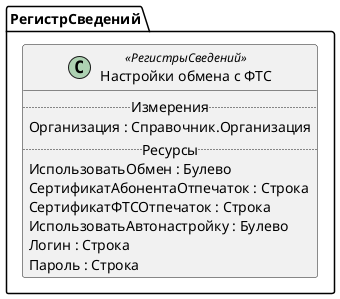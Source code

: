 ﻿@startuml НастройкиОбменаФТС
'!include templates.wsd
'..\include templates.wsd
class РегистрСведений.НастройкиОбменаФТС as "Настройки обмена с ФТС" <<РегистрыСведений>>
{
..Измерения..
Организация : Справочник.Организация
..Ресурсы..
ИспользоватьОбмен : Булево
СертификатАбонентаОтпечаток : Строка
СертификатФТСОтпечаток : Строка
ИспользоватьАвтонастройку : Булево
Логин : Строка
Пароль : Строка
}
@enduml
